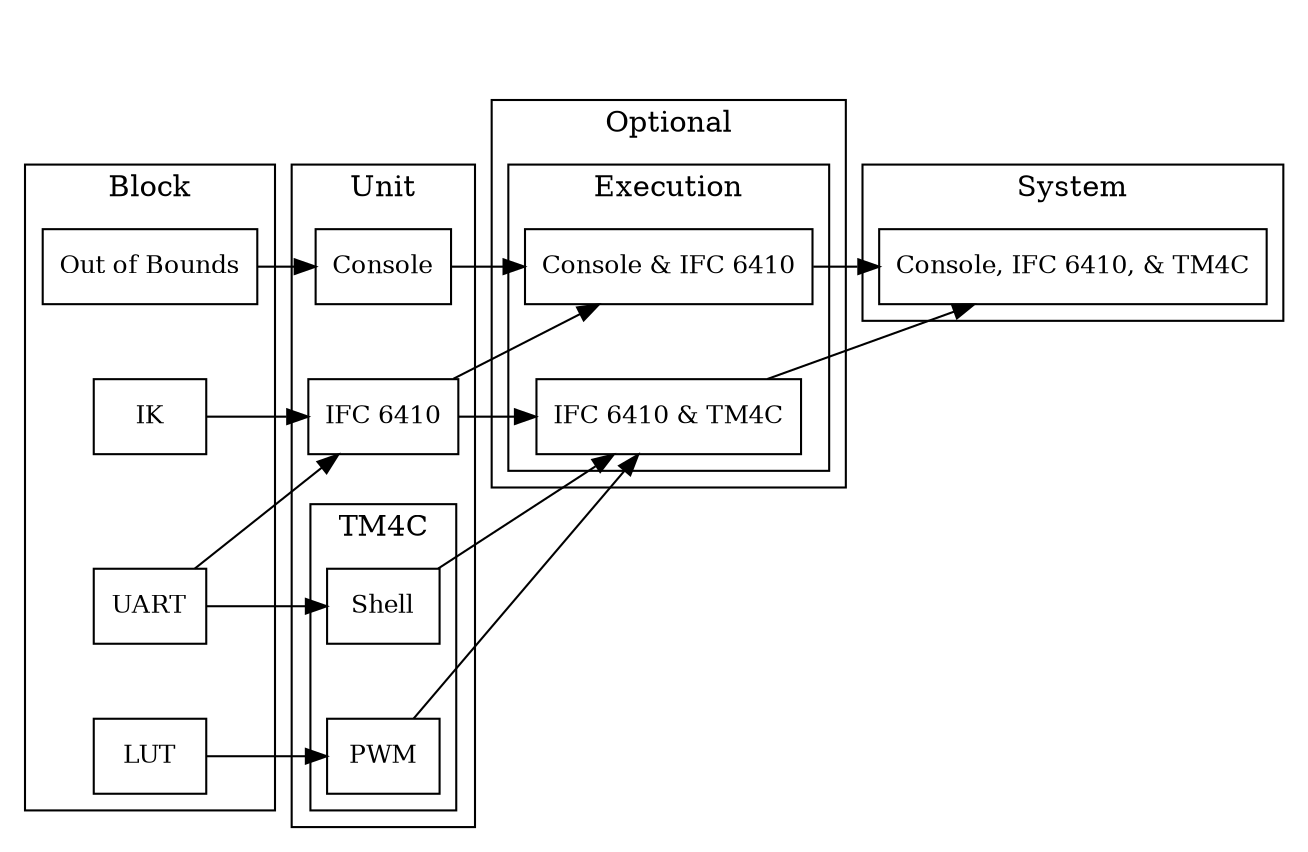 digraph Testing_Plan {

  graph[dpi=900];
  node[shape=box, fontsize=12];
  labeljust="c";

  edge[style=invis, fontsize=12];

  { rank=same;
    0  [style=invis];
    01 [style=invis];
    02 [style=invis];
    03 [style=invis];
    0 -> 01 -> 02 -> 03;
  }

  subgraph clusterBlock {
    b1 [label="Out of Bounds"];
    b2 [label="IK"];
    b3 [label="UART"];
    b4 [label="LUT"];
    b1 -> b2 -> b3 ->b4;
    label="Block";
  }

  subgraph clusterUnit {
    u1 [label="Console"];
    u2 [label="IFC 6410"];
    subgraph clusterTM4C {
      u3 [label="Shell"];
      u4 [label="PWM"];
      label="TM4C";
    }
    u1 -> u2 -> u3 -> u4;
    label="Unit";
  }

  subgraph clusterOpt {
    subgraph clusterEx {
      e1 [label="Console & IFC 6410"];
      e2 [label="IFC 6410 & TM4C"];
      e1 -> e2;
      label="Execution";
    }
    label="Optional";
  }
  
  subgraph clusterSys {
    s1 [label="Console, IFC 6410, & TM4C"];
    label="System";
  }

  0  -> b1;
  01 -> u1;
  02 -> e1;
  03 -> s1;

  edge[style=solid, constraint=false];

  b1 -> u1;
  b2 -> u2;
  b3 -> u2;
  b3 -> u3;
  b4 -> u4;

  u1 -> e1;
  u2 -> e1;
  u2 -> e2;
  u3 -> e2;
  u4 -> e2;

  e1 -> s1;
  e2 -> s1;
  
}

